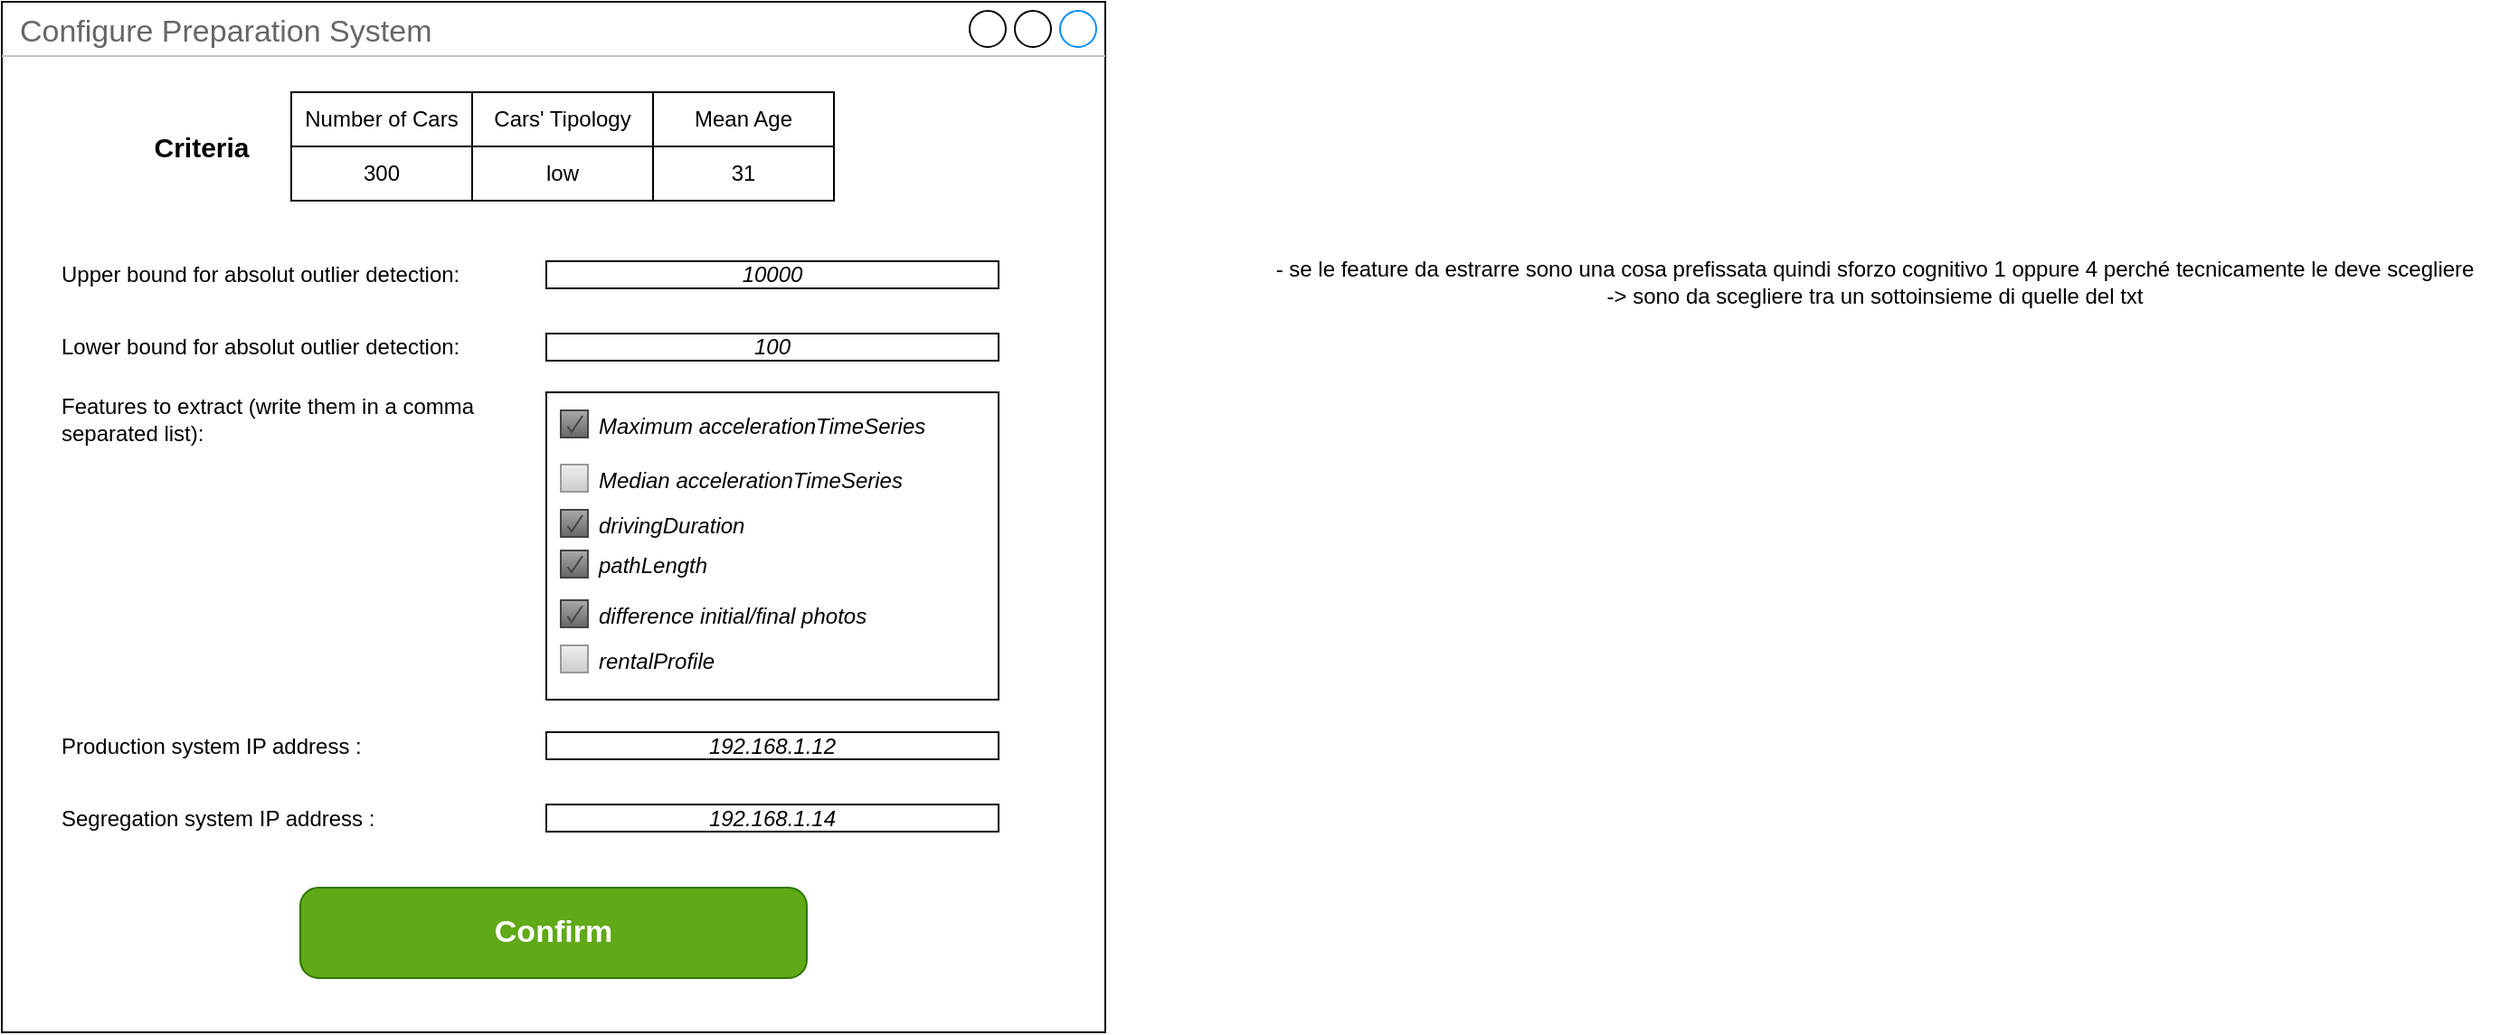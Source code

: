 <mxfile>
    <diagram id="JXWKTxL3_nK4k4YYtHSP" name="Page-1">
        <mxGraphModel dx="692" dy="427" grid="1" gridSize="10" guides="1" tooltips="1" connect="1" arrows="1" fold="1" page="1" pageScale="1" pageWidth="850" pageHeight="1100" math="0" shadow="0">
            <root>
                <mxCell id="0"/>
                <mxCell id="1" parent="0"/>
                <mxCell id="2" value="Configure Preparation System" style="strokeWidth=1;shadow=0;dashed=0;align=center;html=1;shape=mxgraph.mockup.containers.window;align=left;verticalAlign=top;spacingLeft=8;strokeColor2=#008cff;strokeColor3=#c4c4c4;fontColor=#666666;mainText=;fontSize=17;labelBackgroundColor=none;whiteSpace=wrap;" parent="1" vertex="1">
                    <mxGeometry x="50" y="90" width="610" height="570" as="geometry"/>
                </mxCell>
                <mxCell id="3" value="Confirm" style="strokeWidth=1;shadow=0;dashed=0;align=center;html=1;shape=mxgraph.mockup.buttons.button;strokeColor=#2D7600;fontColor=#ffffff;mainText=;buttonStyle=round;fontSize=17;fontStyle=1;fillColor=#60a917;whiteSpace=wrap;" parent="1" vertex="1">
                    <mxGeometry x="215" y="580" width="280" height="50" as="geometry"/>
                </mxCell>
                <mxCell id="5" value="Upper bound for absolut outlier detection:" style="text;html=1;strokeColor=none;fillColor=none;align=left;verticalAlign=middle;whiteSpace=wrap;rounded=0;" parent="1" vertex="1">
                    <mxGeometry x="81" y="226" width="240" height="30" as="geometry"/>
                </mxCell>
                <mxCell id="6" value="&lt;i&gt;&lt;font&gt;10000&lt;/font&gt;&lt;/i&gt;" style="rounded=0;whiteSpace=wrap;html=1;fontColor=#000000;" parent="1" vertex="1">
                    <mxGeometry x="351" y="233.5" width="250" height="15" as="geometry"/>
                </mxCell>
                <mxCell id="7" value="Lower bound for absolut outlier detection:" style="text;html=1;strokeColor=none;fillColor=none;align=left;verticalAlign=middle;whiteSpace=wrap;rounded=0;" parent="1" vertex="1">
                    <mxGeometry x="81" y="266" width="230" height="30" as="geometry"/>
                </mxCell>
                <mxCell id="8" value="&lt;i&gt;&lt;font&gt;100&lt;/font&gt;&lt;/i&gt;" style="rounded=0;whiteSpace=wrap;html=1;fontColor=#000000;" parent="1" vertex="1">
                    <mxGeometry x="351" y="273.5" width="250" height="15" as="geometry"/>
                </mxCell>
                <mxCell id="9" value="Features to extract (write them in a comma separated list):" style="text;html=1;strokeColor=none;fillColor=none;align=left;verticalAlign=middle;whiteSpace=wrap;rounded=0;" parent="1" vertex="1">
                    <mxGeometry x="81" y="306" width="240" height="30" as="geometry"/>
                </mxCell>
                <mxCell id="13" value="Production system IP address :" style="text;html=1;strokeColor=none;fillColor=none;align=left;verticalAlign=middle;whiteSpace=wrap;rounded=0;" parent="1" vertex="1">
                    <mxGeometry x="81" y="486.5" width="210" height="30" as="geometry"/>
                </mxCell>
                <mxCell id="14" value="&lt;i style=&quot;border-color: var(--border-color);&quot;&gt;&lt;font style=&quot;border-color: var(--border-color);&quot;&gt;192.168.1.12&lt;/font&gt;&lt;/i&gt;" style="rounded=0;whiteSpace=wrap;html=1;fontColor=#000000;" parent="1" vertex="1">
                    <mxGeometry x="351" y="494" width="250" height="15" as="geometry"/>
                </mxCell>
                <mxCell id="15" value="Segregation system IP address :" style="text;html=1;strokeColor=none;fillColor=none;align=left;verticalAlign=middle;whiteSpace=wrap;rounded=0;" parent="1" vertex="1">
                    <mxGeometry x="81" y="526.5" width="210" height="30" as="geometry"/>
                </mxCell>
                <mxCell id="16" value="&lt;i style=&quot;border-color: var(--border-color);&quot;&gt;&lt;font style=&quot;border-color: var(--border-color);&quot;&gt;192.168.1.14&lt;/font&gt;&lt;/i&gt;" style="rounded=0;whiteSpace=wrap;html=1;fontColor=#000000;" parent="1" vertex="1">
                    <mxGeometry x="351" y="534" width="250" height="15" as="geometry"/>
                </mxCell>
                <mxCell id="18" value="" style="strokeWidth=1;shadow=0;dashed=0;align=center;html=1;shape=mxgraph.mockup.forms.rrect;rSize=0;strokeColor=#000000;fillColor=#ffffff;recursiveResize=0;" parent="1" vertex="1">
                    <mxGeometry x="351" y="306" width="250" height="170" as="geometry"/>
                </mxCell>
                <mxCell id="20" value="&lt;i style=&quot;border-color: var(--border-color); color: rgb(0, 0, 0); font-size: 12px; text-align: center;&quot;&gt;Median accelerationTimeSeries&lt;/i&gt;" style="strokeWidth=1;shadow=0;dashed=0;align=center;html=1;shape=mxgraph.mockup.forms.rrect;rSize=0;fillColor=#eeeeee;strokeColor=#999999;gradientColor=#cccccc;align=left;spacingLeft=4;fontSize=17;fontColor=#666666;labelPosition=right;" parent="18" vertex="1">
                    <mxGeometry x="8" y="40" width="15" height="15" as="geometry"/>
                </mxCell>
                <mxCell id="31" value="&lt;i style=&quot;border-color: var(--border-color); color: rgb(0, 0, 0); font-size: 12px; text-align: center;&quot;&gt;rentalProfile&lt;/i&gt;" style="strokeWidth=1;shadow=0;dashed=0;align=center;html=1;shape=mxgraph.mockup.forms.rrect;rSize=0;fillColor=#eeeeee;strokeColor=#999999;gradientColor=#cccccc;align=left;spacingLeft=4;fontSize=17;fontColor=#666666;labelPosition=right;" parent="18" vertex="1">
                    <mxGeometry x="8" y="140" width="15" height="15" as="geometry"/>
                </mxCell>
                <mxCell id="21" value="&lt;i style=&quot;border-color: var(--border-color); color: rgb(0, 0, 0); font-size: 12px; text-align: center;&quot;&gt;Maximum accelerationTimeSeries&lt;/i&gt;" style="strokeWidth=1;shadow=0;dashed=0;align=center;html=1;shape=mxgraph.mockup.forms.checkbox;rSize=0;resizable=0;fillColor=#aaaaaa;strokeColor=#444444;gradientColor=#666666;align=left;spacingLeft=4;fontSize=17;fontColor=#008cff;labelPosition=right;" parent="18" vertex="1">
                    <mxGeometry x="8" y="10" width="15" height="15" as="geometry"/>
                </mxCell>
                <mxCell id="32" value="&lt;i style=&quot;border-color: var(--border-color); color: rgb(0, 0, 0); font-size: 12px; text-align: center;&quot;&gt;drivingDuration&lt;/i&gt;" style="strokeWidth=1;shadow=0;dashed=0;align=center;html=1;shape=mxgraph.mockup.forms.checkbox;rSize=0;resizable=0;fillColor=#aaaaaa;strokeColor=#444444;gradientColor=#666666;align=left;spacingLeft=4;fontSize=17;fontColor=#008cff;labelPosition=right;" parent="18" vertex="1">
                    <mxGeometry x="8" y="65" width="15" height="15" as="geometry"/>
                </mxCell>
                <mxCell id="33" value="&lt;i style=&quot;border-color: var(--border-color); color: rgb(0, 0, 0); font-size: 12px; text-align: center;&quot;&gt;pathLength&lt;/i&gt;" style="strokeWidth=1;shadow=0;dashed=0;align=center;html=1;shape=mxgraph.mockup.forms.checkbox;rSize=0;resizable=0;fillColor=#aaaaaa;strokeColor=#444444;gradientColor=#666666;align=left;spacingLeft=4;fontSize=17;fontColor=#008cff;labelPosition=right;" parent="18" vertex="1">
                    <mxGeometry x="8" y="87.5" width="15" height="15" as="geometry"/>
                </mxCell>
                <mxCell id="34" value="&lt;i style=&quot;border-color: var(--border-color); color: rgb(0, 0, 0); font-size: 12px; text-align: center;&quot;&gt;difference initial/final photos&lt;/i&gt;" style="strokeWidth=1;shadow=0;dashed=0;align=center;html=1;shape=mxgraph.mockup.forms.checkbox;rSize=0;resizable=0;fillColor=#aaaaaa;strokeColor=#444444;gradientColor=#666666;align=left;spacingLeft=4;fontSize=17;fontColor=#008cff;labelPosition=right;" parent="18" vertex="1">
                    <mxGeometry x="8" y="115" width="15" height="15" as="geometry"/>
                </mxCell>
                <mxCell id="38" value="&lt;div&gt;- se le feature da estrarre sono una cosa prefissata quindi sforzo cognitivo 1 oppure 4 perché tecnicamente le deve scegliere&lt;/div&gt;&lt;div&gt;-&amp;gt; sono da scegliere tra un sottoinsieme di quelle del txt&lt;/div&gt;" style="text;html=1;align=center;verticalAlign=middle;resizable=0;points=[];autosize=1;strokeColor=none;fillColor=none;" parent="1" vertex="1">
                    <mxGeometry x="740" y="225" width="690" height="40" as="geometry"/>
                </mxCell>
                <mxCell id="39" value="" style="group" vertex="1" connectable="0" parent="1">
                    <mxGeometry x="210" y="140" width="300" height="60" as="geometry"/>
                </mxCell>
                <mxCell id="40" value="Number of Cars" style="whiteSpace=wrap;html=1;" vertex="1" parent="39">
                    <mxGeometry width="100" height="30" as="geometry"/>
                </mxCell>
                <mxCell id="41" value="Cars' Tipology" style="whiteSpace=wrap;html=1;" vertex="1" parent="39">
                    <mxGeometry x="100" width="100" height="30" as="geometry"/>
                </mxCell>
                <mxCell id="42" value="Mean Age" style="whiteSpace=wrap;html=1;" vertex="1" parent="39">
                    <mxGeometry x="200" width="100" height="30" as="geometry"/>
                </mxCell>
                <mxCell id="43" value="300" style="whiteSpace=wrap;html=1;" vertex="1" parent="39">
                    <mxGeometry y="30" width="100" height="30" as="geometry"/>
                </mxCell>
                <mxCell id="44" value="low" style="whiteSpace=wrap;html=1;" vertex="1" parent="39">
                    <mxGeometry x="100" y="30" width="100" height="30" as="geometry"/>
                </mxCell>
                <mxCell id="45" value="31" style="whiteSpace=wrap;html=1;" vertex="1" parent="39">
                    <mxGeometry x="200" y="30" width="100" height="30" as="geometry"/>
                </mxCell>
                <mxCell id="46" value="&lt;b&gt;&lt;font style=&quot;font-size: 15px;&quot;&gt;Criteria&lt;/font&gt;&lt;/b&gt;" style="text;html=1;align=center;verticalAlign=middle;resizable=0;points=[];autosize=1;strokeColor=none;fillColor=none;" vertex="1" parent="1">
                    <mxGeometry x="120" y="155" width="80" height="30" as="geometry"/>
                </mxCell>
            </root>
        </mxGraphModel>
    </diagram>
</mxfile>